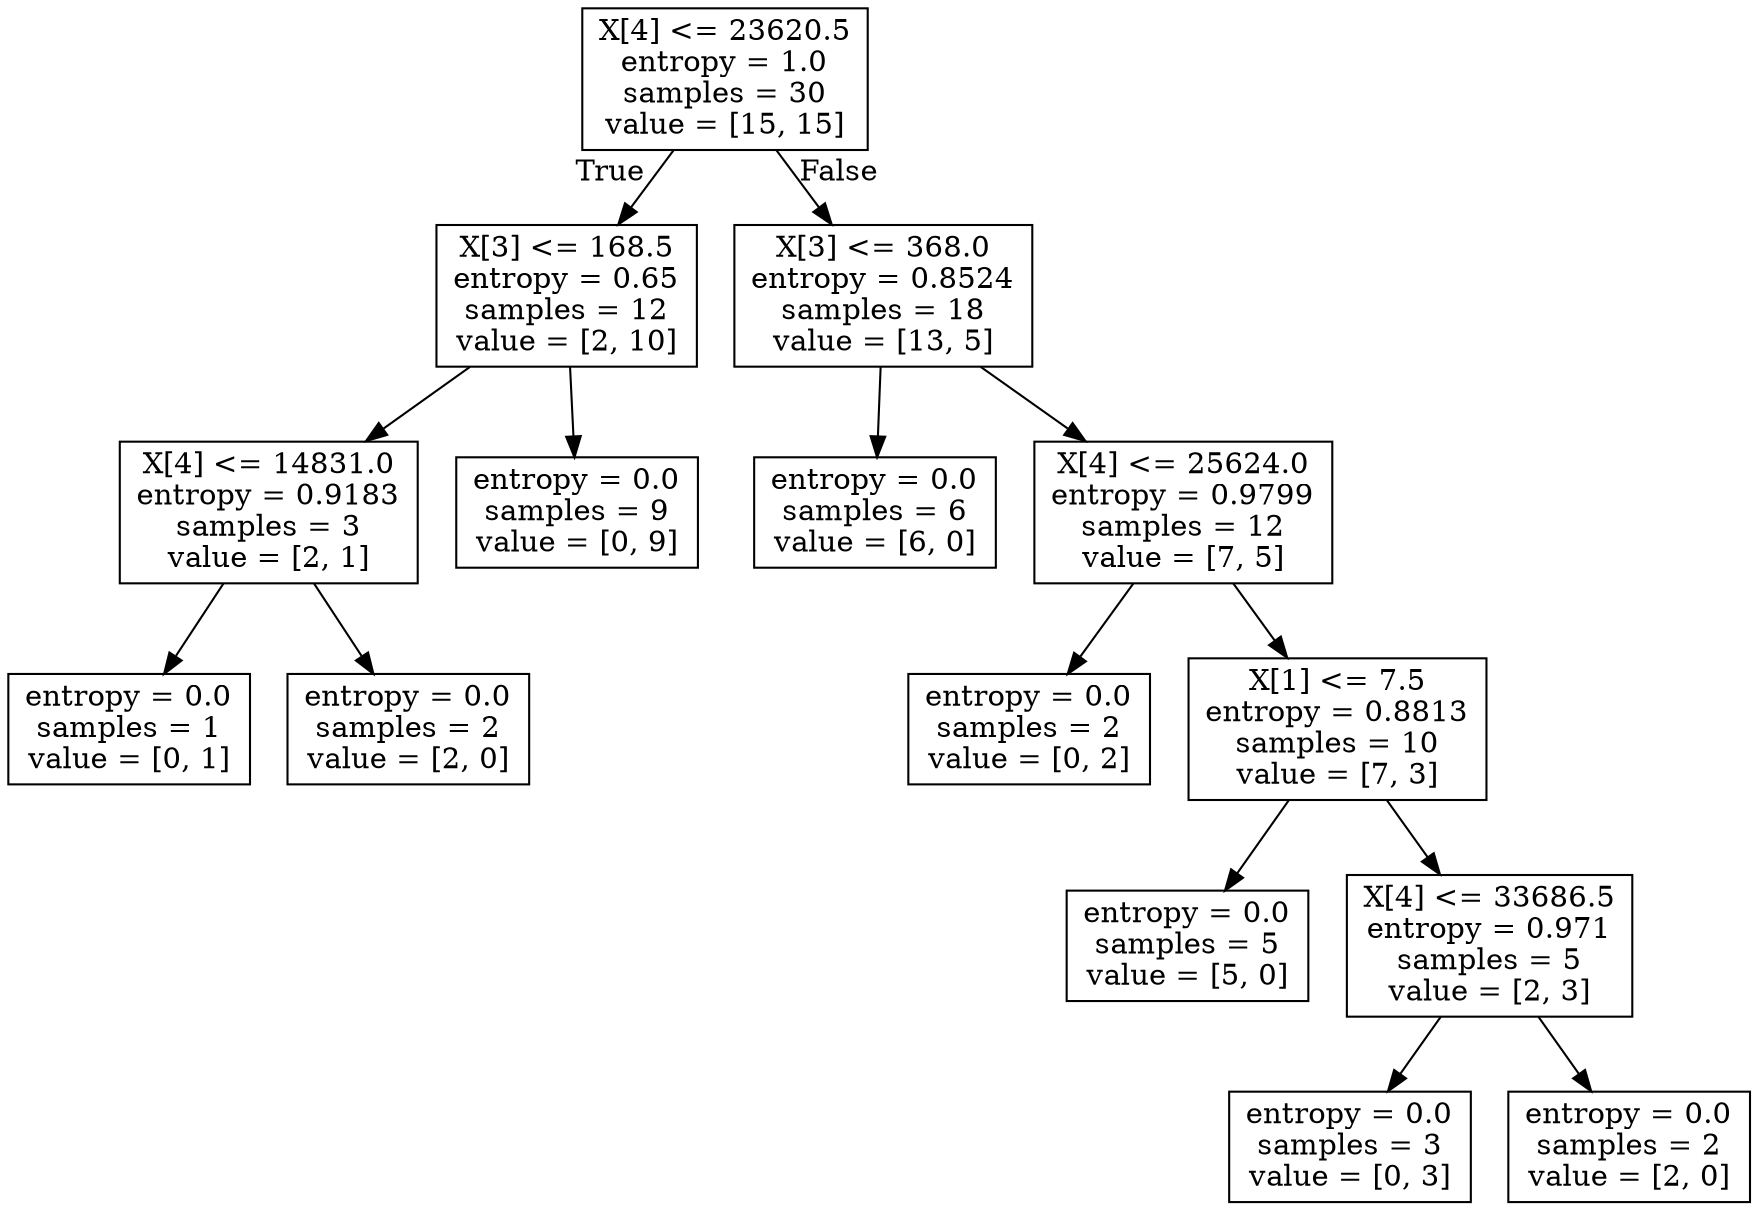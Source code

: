 digraph Tree {
node [shape=box] ;
0 [label="X[4] <= 23620.5\nentropy = 1.0\nsamples = 30\nvalue = [15, 15]"] ;
1 [label="X[3] <= 168.5\nentropy = 0.65\nsamples = 12\nvalue = [2, 10]"] ;
0 -> 1 [labeldistance=2.5, labelangle=45, headlabel="True"] ;
2 [label="X[4] <= 14831.0\nentropy = 0.9183\nsamples = 3\nvalue = [2, 1]"] ;
1 -> 2 ;
3 [label="entropy = 0.0\nsamples = 1\nvalue = [0, 1]"] ;
2 -> 3 ;
4 [label="entropy = 0.0\nsamples = 2\nvalue = [2, 0]"] ;
2 -> 4 ;
5 [label="entropy = 0.0\nsamples = 9\nvalue = [0, 9]"] ;
1 -> 5 ;
6 [label="X[3] <= 368.0\nentropy = 0.8524\nsamples = 18\nvalue = [13, 5]"] ;
0 -> 6 [labeldistance=2.5, labelangle=-45, headlabel="False"] ;
7 [label="entropy = 0.0\nsamples = 6\nvalue = [6, 0]"] ;
6 -> 7 ;
8 [label="X[4] <= 25624.0\nentropy = 0.9799\nsamples = 12\nvalue = [7, 5]"] ;
6 -> 8 ;
9 [label="entropy = 0.0\nsamples = 2\nvalue = [0, 2]"] ;
8 -> 9 ;
10 [label="X[1] <= 7.5\nentropy = 0.8813\nsamples = 10\nvalue = [7, 3]"] ;
8 -> 10 ;
11 [label="entropy = 0.0\nsamples = 5\nvalue = [5, 0]"] ;
10 -> 11 ;
12 [label="X[4] <= 33686.5\nentropy = 0.971\nsamples = 5\nvalue = [2, 3]"] ;
10 -> 12 ;
13 [label="entropy = 0.0\nsamples = 3\nvalue = [0, 3]"] ;
12 -> 13 ;
14 [label="entropy = 0.0\nsamples = 2\nvalue = [2, 0]"] ;
12 -> 14 ;
}
